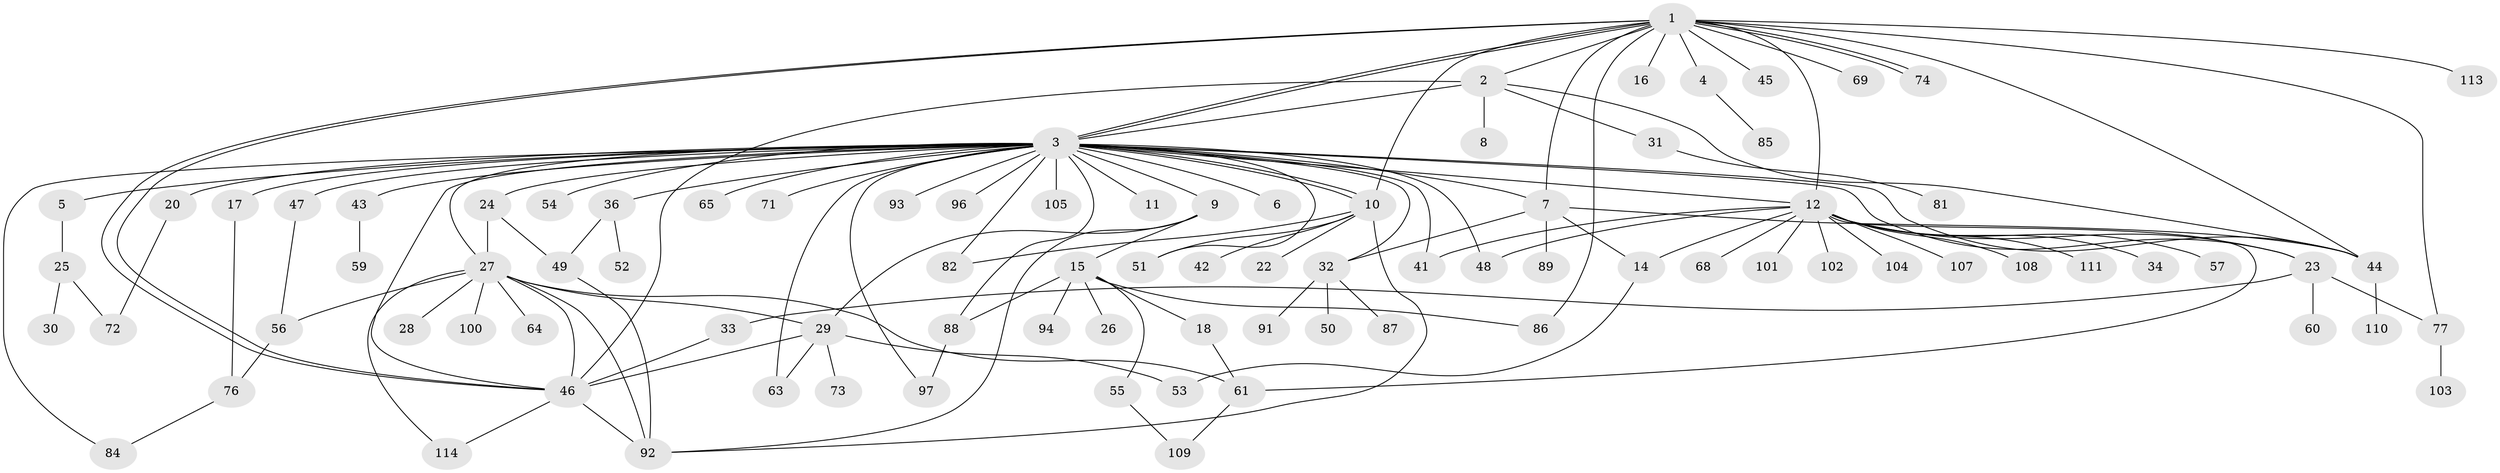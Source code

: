 // Generated by graph-tools (version 1.1) at 2025/51/02/27/25 19:51:56]
// undirected, 90 vertices, 133 edges
graph export_dot {
graph [start="1"]
  node [color=gray90,style=filled];
  1 [super="+37"];
  2 [super="+39"];
  3 [super="+67"];
  4;
  5;
  6;
  7 [super="+21"];
  8;
  9 [super="+13"];
  10 [super="+40"];
  11;
  12 [super="+19"];
  14;
  15 [super="+75"];
  16;
  17 [super="+58"];
  18;
  20;
  22;
  23 [super="+38"];
  24;
  25;
  26;
  27 [super="+70"];
  28;
  29 [super="+35"];
  30;
  31;
  32 [super="+83"];
  33;
  34;
  36;
  41 [super="+98"];
  42;
  43;
  44 [super="+78"];
  45;
  46 [super="+80"];
  47;
  48;
  49 [super="+106"];
  50;
  51;
  52;
  53 [super="+79"];
  54 [super="+66"];
  55;
  56;
  57;
  59;
  60;
  61 [super="+62"];
  63;
  64;
  65;
  68;
  69;
  71;
  72;
  73;
  74;
  76 [super="+99"];
  77;
  81;
  82;
  84;
  85;
  86;
  87;
  88 [super="+90"];
  89 [super="+112"];
  91;
  92 [super="+95"];
  93;
  94;
  96;
  97;
  100;
  101;
  102;
  103;
  104;
  105;
  107;
  108;
  109;
  110;
  111;
  113;
  114;
  1 -- 2;
  1 -- 3;
  1 -- 3;
  1 -- 4;
  1 -- 10;
  1 -- 12;
  1 -- 16;
  1 -- 44;
  1 -- 45;
  1 -- 46;
  1 -- 46;
  1 -- 69;
  1 -- 74;
  1 -- 74;
  1 -- 77;
  1 -- 86;
  1 -- 113;
  1 -- 7;
  2 -- 3 [weight=2];
  2 -- 8;
  2 -- 31;
  2 -- 46;
  2 -- 44;
  3 -- 5;
  3 -- 6;
  3 -- 7;
  3 -- 9;
  3 -- 10;
  3 -- 10;
  3 -- 11;
  3 -- 12;
  3 -- 17;
  3 -- 20;
  3 -- 23;
  3 -- 24;
  3 -- 27;
  3 -- 32;
  3 -- 36;
  3 -- 41;
  3 -- 43;
  3 -- 44;
  3 -- 46;
  3 -- 47;
  3 -- 48;
  3 -- 51;
  3 -- 54;
  3 -- 63;
  3 -- 65;
  3 -- 71;
  3 -- 82;
  3 -- 84;
  3 -- 93;
  3 -- 96;
  3 -- 97;
  3 -- 105;
  3 -- 88;
  4 -- 85;
  5 -- 25;
  7 -- 14;
  7 -- 89;
  7 -- 44;
  7 -- 32;
  9 -- 15;
  9 -- 29;
  9 -- 92;
  10 -- 22;
  10 -- 42;
  10 -- 51;
  10 -- 82;
  10 -- 92;
  12 -- 14;
  12 -- 23;
  12 -- 48;
  12 -- 57 [weight=2];
  12 -- 61;
  12 -- 101;
  12 -- 102;
  12 -- 104;
  12 -- 107;
  12 -- 108;
  12 -- 34;
  12 -- 68;
  12 -- 111;
  12 -- 41;
  14 -- 53;
  15 -- 18;
  15 -- 26;
  15 -- 55;
  15 -- 86;
  15 -- 88;
  15 -- 94;
  17 -- 76;
  18 -- 61;
  20 -- 72;
  23 -- 33;
  23 -- 60;
  23 -- 77;
  24 -- 27;
  24 -- 49;
  25 -- 30;
  25 -- 72;
  27 -- 28;
  27 -- 29;
  27 -- 61;
  27 -- 64;
  27 -- 114;
  27 -- 100;
  27 -- 56;
  27 -- 92;
  27 -- 46;
  29 -- 73;
  29 -- 63;
  29 -- 46;
  29 -- 53;
  31 -- 81;
  32 -- 50;
  32 -- 87;
  32 -- 91;
  33 -- 46;
  36 -- 49;
  36 -- 52;
  43 -- 59;
  44 -- 110;
  46 -- 92;
  46 -- 114;
  47 -- 56;
  49 -- 92;
  55 -- 109;
  56 -- 76;
  61 -- 109;
  76 -- 84;
  77 -- 103;
  88 -- 97;
}
